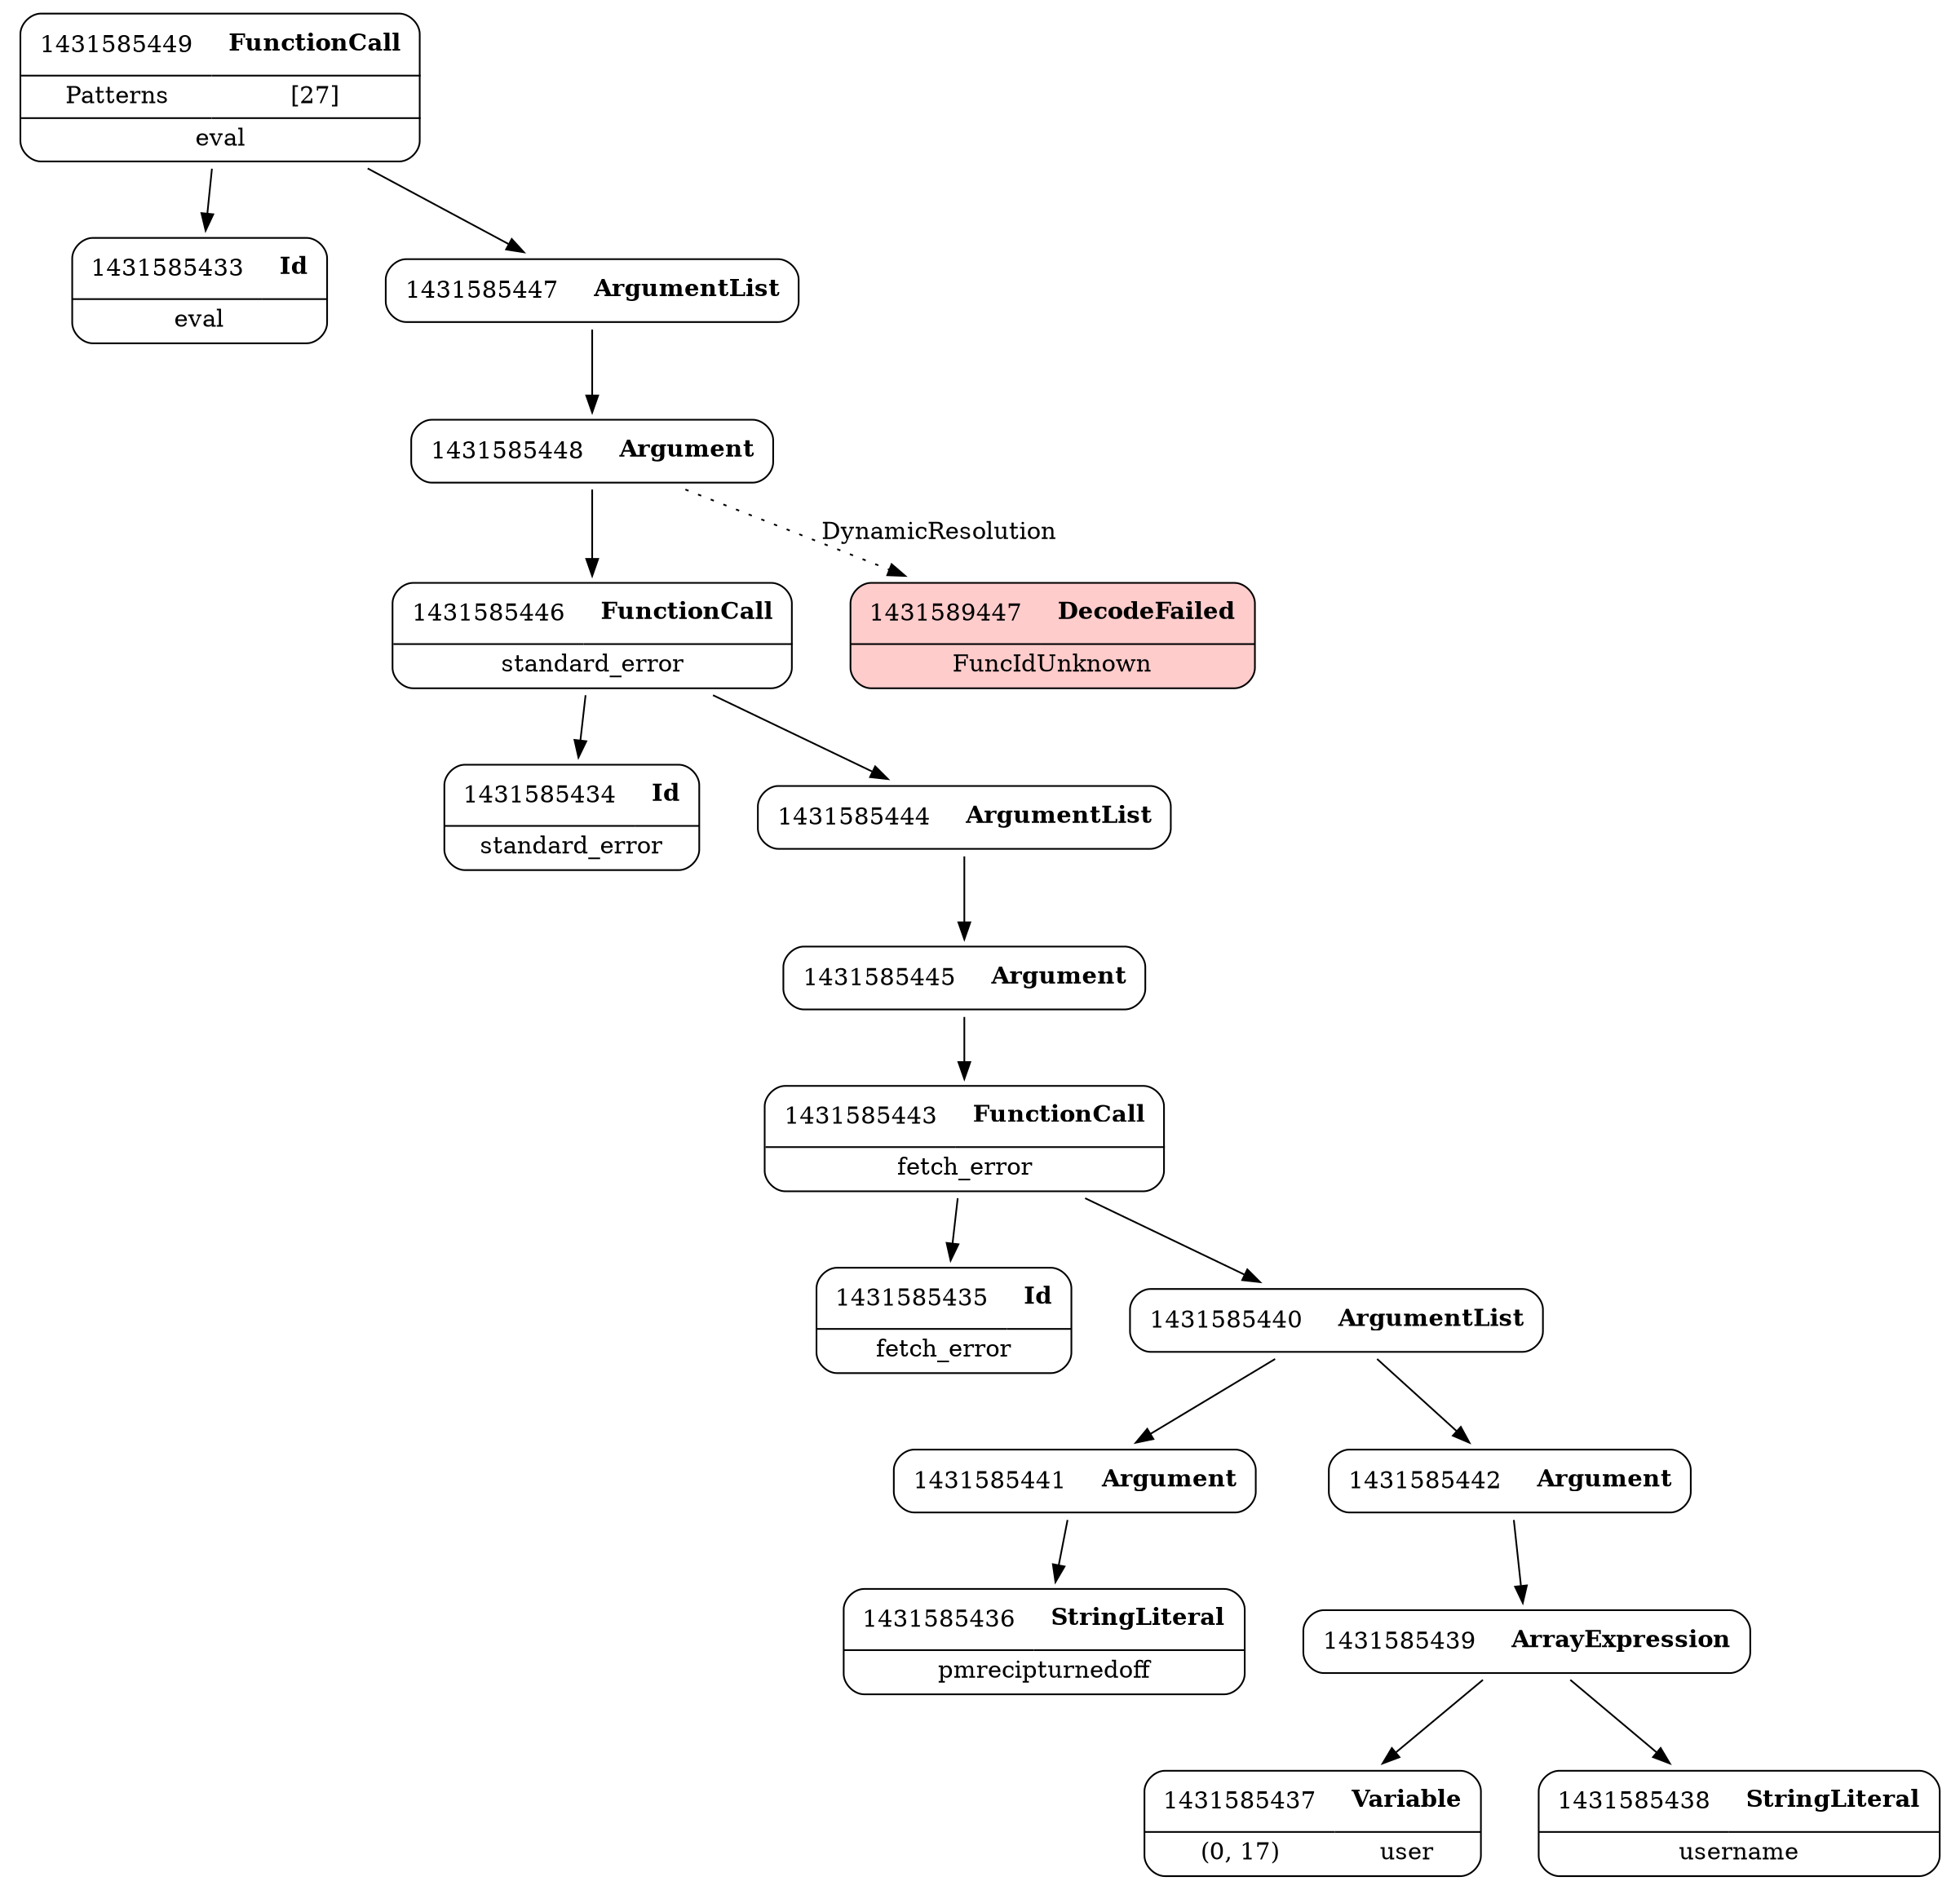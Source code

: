 digraph ast {
node [shape=none];
1431585436 [label=<<TABLE border='1' cellspacing='0' cellpadding='10' style='rounded' ><TR><TD border='0'>1431585436</TD><TD border='0'><B>StringLiteral</B></TD></TR><HR/><TR><TD border='0' cellpadding='5' colspan='2'>pmrecipturnedoff</TD></TR></TABLE>>];
1431585437 [label=<<TABLE border='1' cellspacing='0' cellpadding='10' style='rounded' ><TR><TD border='0'>1431585437</TD><TD border='0'><B>Variable</B></TD></TR><HR/><TR><TD border='0' cellpadding='5'>(0, 17)</TD><TD border='0' cellpadding='5'>user</TD></TR></TABLE>>];
1431585438 [label=<<TABLE border='1' cellspacing='0' cellpadding='10' style='rounded' ><TR><TD border='0'>1431585438</TD><TD border='0'><B>StringLiteral</B></TD></TR><HR/><TR><TD border='0' cellpadding='5' colspan='2'>username</TD></TR></TABLE>>];
1431585439 [label=<<TABLE border='1' cellspacing='0' cellpadding='10' style='rounded' ><TR><TD border='0'>1431585439</TD><TD border='0'><B>ArrayExpression</B></TD></TR></TABLE>>];
1431585439 -> 1431585437 [weight=2];
1431585439 -> 1431585438 [weight=2];
1431585433 [label=<<TABLE border='1' cellspacing='0' cellpadding='10' style='rounded' ><TR><TD border='0'>1431585433</TD><TD border='0'><B>Id</B></TD></TR><HR/><TR><TD border='0' cellpadding='5' colspan='2'>eval</TD></TR></TABLE>>];
1431585434 [label=<<TABLE border='1' cellspacing='0' cellpadding='10' style='rounded' ><TR><TD border='0'>1431585434</TD><TD border='0'><B>Id</B></TD></TR><HR/><TR><TD border='0' cellpadding='5' colspan='2'>standard_error</TD></TR></TABLE>>];
1431585435 [label=<<TABLE border='1' cellspacing='0' cellpadding='10' style='rounded' ><TR><TD border='0'>1431585435</TD><TD border='0'><B>Id</B></TD></TR><HR/><TR><TD border='0' cellpadding='5' colspan='2'>fetch_error</TD></TR></TABLE>>];
1431585444 [label=<<TABLE border='1' cellspacing='0' cellpadding='10' style='rounded' ><TR><TD border='0'>1431585444</TD><TD border='0'><B>ArgumentList</B></TD></TR></TABLE>>];
1431585444 -> 1431585445 [weight=2];
1431585445 [label=<<TABLE border='1' cellspacing='0' cellpadding='10' style='rounded' ><TR><TD border='0'>1431585445</TD><TD border='0'><B>Argument</B></TD></TR></TABLE>>];
1431585445 -> 1431585443 [weight=2];
1431585446 [label=<<TABLE border='1' cellspacing='0' cellpadding='10' style='rounded' ><TR><TD border='0'>1431585446</TD><TD border='0'><B>FunctionCall</B></TD></TR><HR/><TR><TD border='0' cellpadding='5' colspan='2'>standard_error</TD></TR></TABLE>>];
1431585446 -> 1431585434 [weight=2];
1431585446 -> 1431585444 [weight=2];
1431585447 [label=<<TABLE border='1' cellspacing='0' cellpadding='10' style='rounded' ><TR><TD border='0'>1431585447</TD><TD border='0'><B>ArgumentList</B></TD></TR></TABLE>>];
1431585447 -> 1431585448 [weight=2];
1431589447 [label=<<TABLE border='1' cellspacing='0' cellpadding='10' style='rounded' bgcolor='#FFCCCC' ><TR><TD border='0'>1431589447</TD><TD border='0'><B>DecodeFailed</B></TD></TR><HR/><TR><TD border='0' cellpadding='5' colspan='2'>FuncIdUnknown</TD></TR></TABLE>>];
1431585440 [label=<<TABLE border='1' cellspacing='0' cellpadding='10' style='rounded' ><TR><TD border='0'>1431585440</TD><TD border='0'><B>ArgumentList</B></TD></TR></TABLE>>];
1431585440 -> 1431585441 [weight=2];
1431585440 -> 1431585442 [weight=2];
1431585441 [label=<<TABLE border='1' cellspacing='0' cellpadding='10' style='rounded' ><TR><TD border='0'>1431585441</TD><TD border='0'><B>Argument</B></TD></TR></TABLE>>];
1431585441 -> 1431585436 [weight=2];
1431585442 [label=<<TABLE border='1' cellspacing='0' cellpadding='10' style='rounded' ><TR><TD border='0'>1431585442</TD><TD border='0'><B>Argument</B></TD></TR></TABLE>>];
1431585442 -> 1431585439 [weight=2];
1431585443 [label=<<TABLE border='1' cellspacing='0' cellpadding='10' style='rounded' ><TR><TD border='0'>1431585443</TD><TD border='0'><B>FunctionCall</B></TD></TR><HR/><TR><TD border='0' cellpadding='5' colspan='2'>fetch_error</TD></TR></TABLE>>];
1431585443 -> 1431585435 [weight=2];
1431585443 -> 1431585440 [weight=2];
1431585448 [label=<<TABLE border='1' cellspacing='0' cellpadding='10' style='rounded' ><TR><TD border='0'>1431585448</TD><TD border='0'><B>Argument</B></TD></TR></TABLE>>];
1431585448 -> 1431585446 [weight=2];
1431585448 -> 1431589447 [style=dotted,label=DynamicResolution];
1431585449 [label=<<TABLE border='1' cellspacing='0' cellpadding='10' style='rounded' ><TR><TD border='0'>1431585449</TD><TD border='0'><B>FunctionCall</B></TD></TR><HR/><TR><TD border='0' cellpadding='5'>Patterns</TD><TD border='0' cellpadding='5'>[27]</TD></TR><HR/><TR><TD border='0' cellpadding='5' colspan='2'>eval</TD></TR></TABLE>>];
1431585449 -> 1431585433 [weight=2];
1431585449 -> 1431585447 [weight=2];
}
